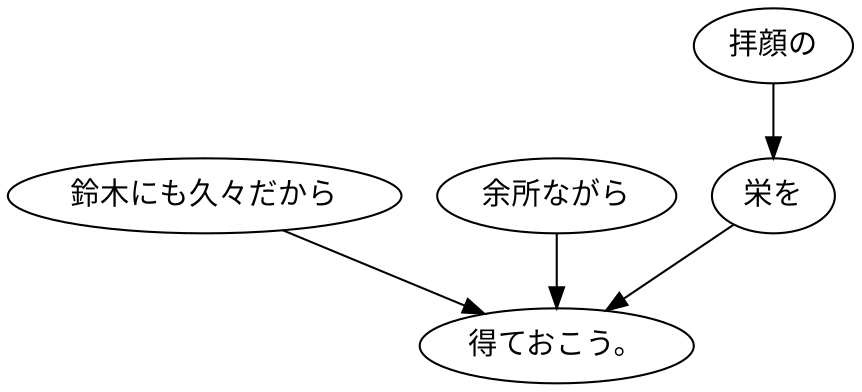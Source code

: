 digraph graph5221 {
	node0 [label="鈴木にも久々だから"];
	node1 [label="余所ながら"];
	node2 [label="拝顔の"];
	node3 [label="栄を"];
	node4 [label="得ておこう。"];
	node0 -> node4;
	node1 -> node4;
	node2 -> node3;
	node3 -> node4;
}
